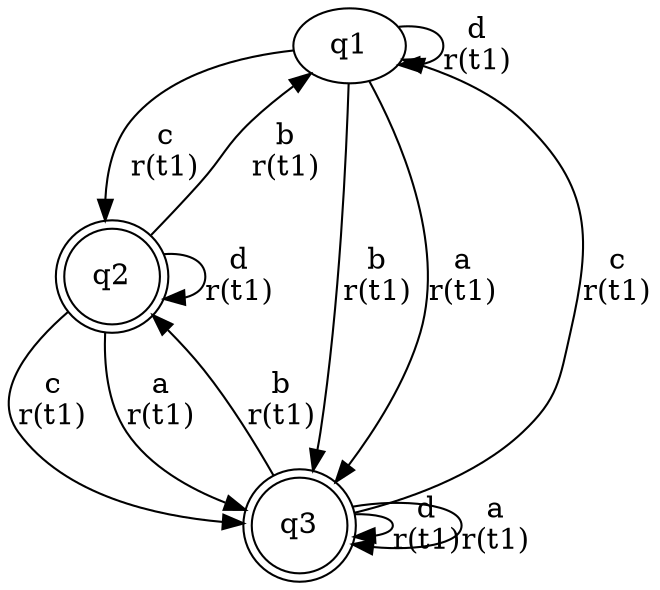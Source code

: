 digraph "tests_1/test107/solution501/solution" {
	q1[label=q1]
	q2[label=q2 shape=doublecircle]
	q3[label=q3 shape=doublecircle]
	q1 -> q2[label="c\nr(t1)\n"]
	q2 -> q1[label="b\nr(t1)\n"]
	q2 -> q3[label="c\nr(t1)\n"]
	q3 -> q2[label="b\nr(t1)\n"]
	q3 -> q3[label="d\nr(t1)\n"]
	q3 -> q1[label="c\nr(t1)\n"]
	q3 -> q3[label="a\nr(t1)\n"]
	q2 -> q3[label="a\nr(t1)\n"]
	q2 -> q2[label="d\nr(t1)\n"]
	q1 -> q3[label="b\nr(t1)\n"]
	q1 -> q3[label="a\nr(t1)\n"]
	q1 -> q1[label="d\nr(t1)\n"]
}
